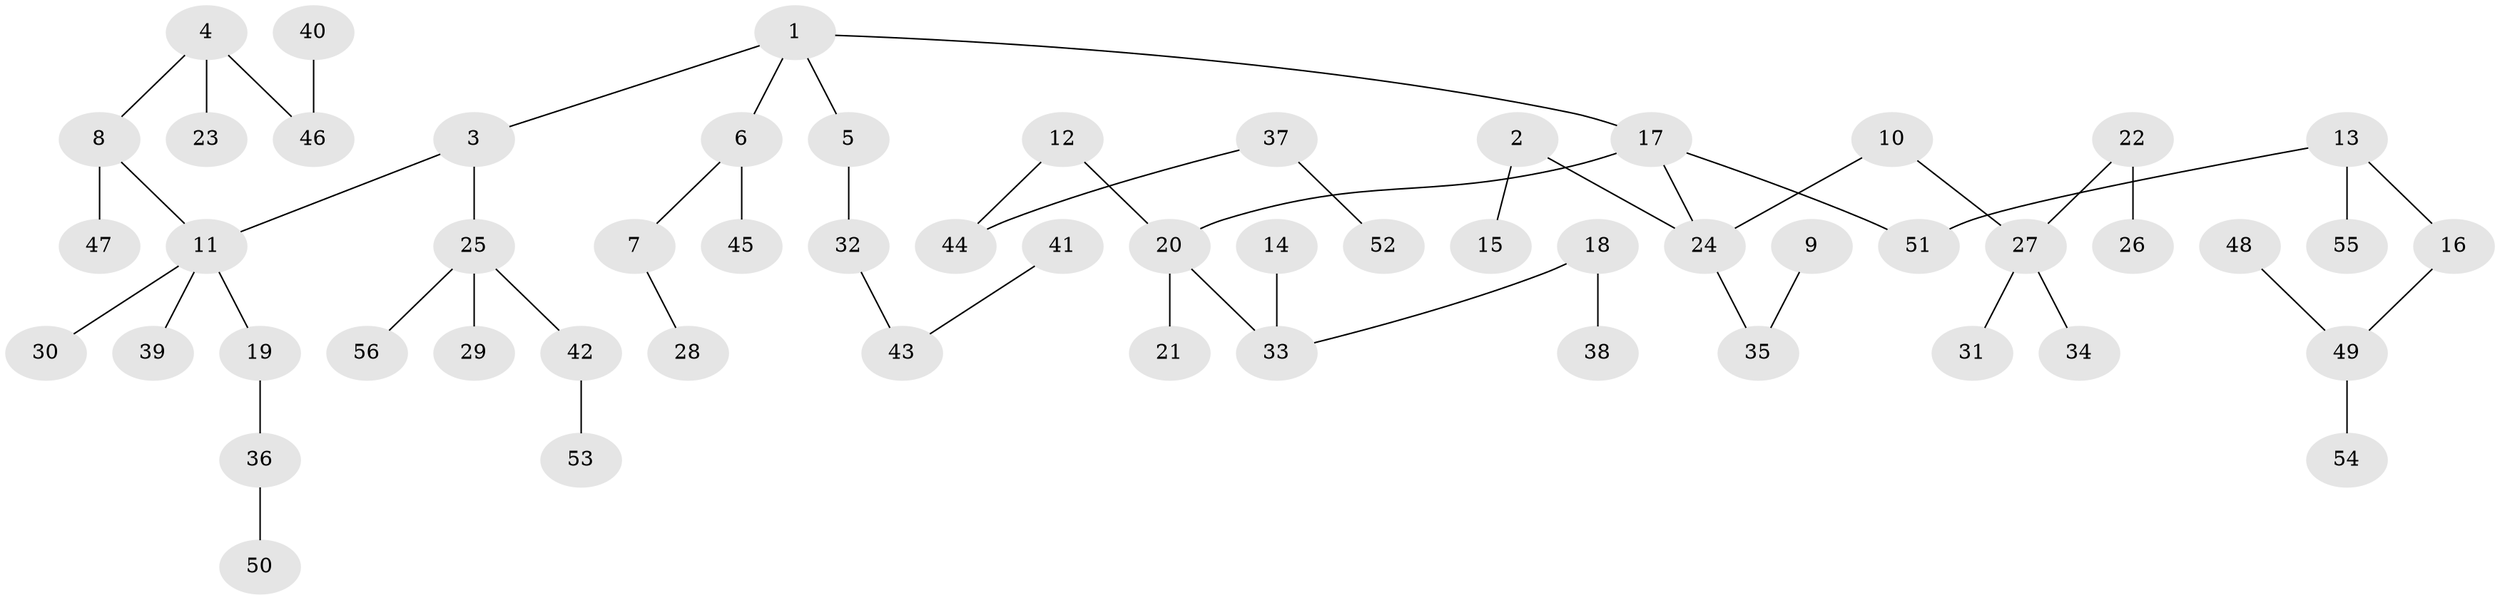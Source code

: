 // original degree distribution, {5: 0.06521739130434782, 3: 0.13043478260869565, 4: 0.05434782608695652, 6: 0.010869565217391304, 1: 0.5, 2: 0.2391304347826087}
// Generated by graph-tools (version 1.1) at 2025/37/03/04/25 23:37:18]
// undirected, 56 vertices, 55 edges
graph export_dot {
  node [color=gray90,style=filled];
  1;
  2;
  3;
  4;
  5;
  6;
  7;
  8;
  9;
  10;
  11;
  12;
  13;
  14;
  15;
  16;
  17;
  18;
  19;
  20;
  21;
  22;
  23;
  24;
  25;
  26;
  27;
  28;
  29;
  30;
  31;
  32;
  33;
  34;
  35;
  36;
  37;
  38;
  39;
  40;
  41;
  42;
  43;
  44;
  45;
  46;
  47;
  48;
  49;
  50;
  51;
  52;
  53;
  54;
  55;
  56;
  1 -- 3 [weight=1.0];
  1 -- 5 [weight=1.0];
  1 -- 6 [weight=1.0];
  1 -- 17 [weight=1.0];
  2 -- 15 [weight=1.0];
  2 -- 24 [weight=1.0];
  3 -- 11 [weight=1.0];
  3 -- 25 [weight=1.0];
  4 -- 8 [weight=1.0];
  4 -- 23 [weight=1.0];
  4 -- 46 [weight=1.0];
  5 -- 32 [weight=1.0];
  6 -- 7 [weight=1.0];
  6 -- 45 [weight=1.0];
  7 -- 28 [weight=1.0];
  8 -- 11 [weight=1.0];
  8 -- 47 [weight=1.0];
  9 -- 35 [weight=1.0];
  10 -- 24 [weight=1.0];
  10 -- 27 [weight=1.0];
  11 -- 19 [weight=1.0];
  11 -- 30 [weight=1.0];
  11 -- 39 [weight=1.0];
  12 -- 20 [weight=1.0];
  12 -- 44 [weight=1.0];
  13 -- 16 [weight=1.0];
  13 -- 51 [weight=1.0];
  13 -- 55 [weight=1.0];
  14 -- 33 [weight=1.0];
  16 -- 49 [weight=1.0];
  17 -- 20 [weight=1.0];
  17 -- 24 [weight=1.0];
  17 -- 51 [weight=1.0];
  18 -- 33 [weight=1.0];
  18 -- 38 [weight=1.0];
  19 -- 36 [weight=1.0];
  20 -- 21 [weight=1.0];
  20 -- 33 [weight=1.0];
  22 -- 26 [weight=1.0];
  22 -- 27 [weight=1.0];
  24 -- 35 [weight=1.0];
  25 -- 29 [weight=1.0];
  25 -- 42 [weight=1.0];
  25 -- 56 [weight=1.0];
  27 -- 31 [weight=1.0];
  27 -- 34 [weight=1.0];
  32 -- 43 [weight=1.0];
  36 -- 50 [weight=1.0];
  37 -- 44 [weight=1.0];
  37 -- 52 [weight=1.0];
  40 -- 46 [weight=1.0];
  41 -- 43 [weight=1.0];
  42 -- 53 [weight=1.0];
  48 -- 49 [weight=1.0];
  49 -- 54 [weight=1.0];
}
